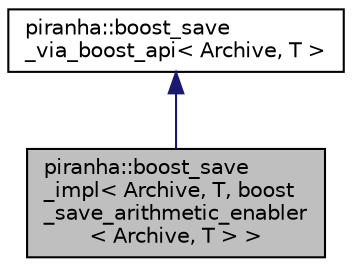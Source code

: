 digraph "piranha::boost_save_impl&lt; Archive, T, boost_save_arithmetic_enabler&lt; Archive, T &gt; &gt;"
{
  edge [fontname="Helvetica",fontsize="10",labelfontname="Helvetica",labelfontsize="10"];
  node [fontname="Helvetica",fontsize="10",shape=record];
  Node2 [label="piranha::boost_save\l_impl\< Archive, T, boost\l_save_arithmetic_enabler\l\< Archive, T \> \>",height=0.2,width=0.4,color="black", fillcolor="grey75", style="filled", fontcolor="black"];
  Node3 -> Node2 [dir="back",color="midnightblue",fontsize="10",style="solid",fontname="Helvetica"];
  Node3 [label="piranha::boost_save\l_via_boost_api\< Archive, T \>",height=0.2,width=0.4,color="black", fillcolor="white", style="filled",URL="$structpiranha_1_1boost__save__via__boost__api.html",tooltip="Implementation of piranha::boost_save() via the Boost API. "];
}
